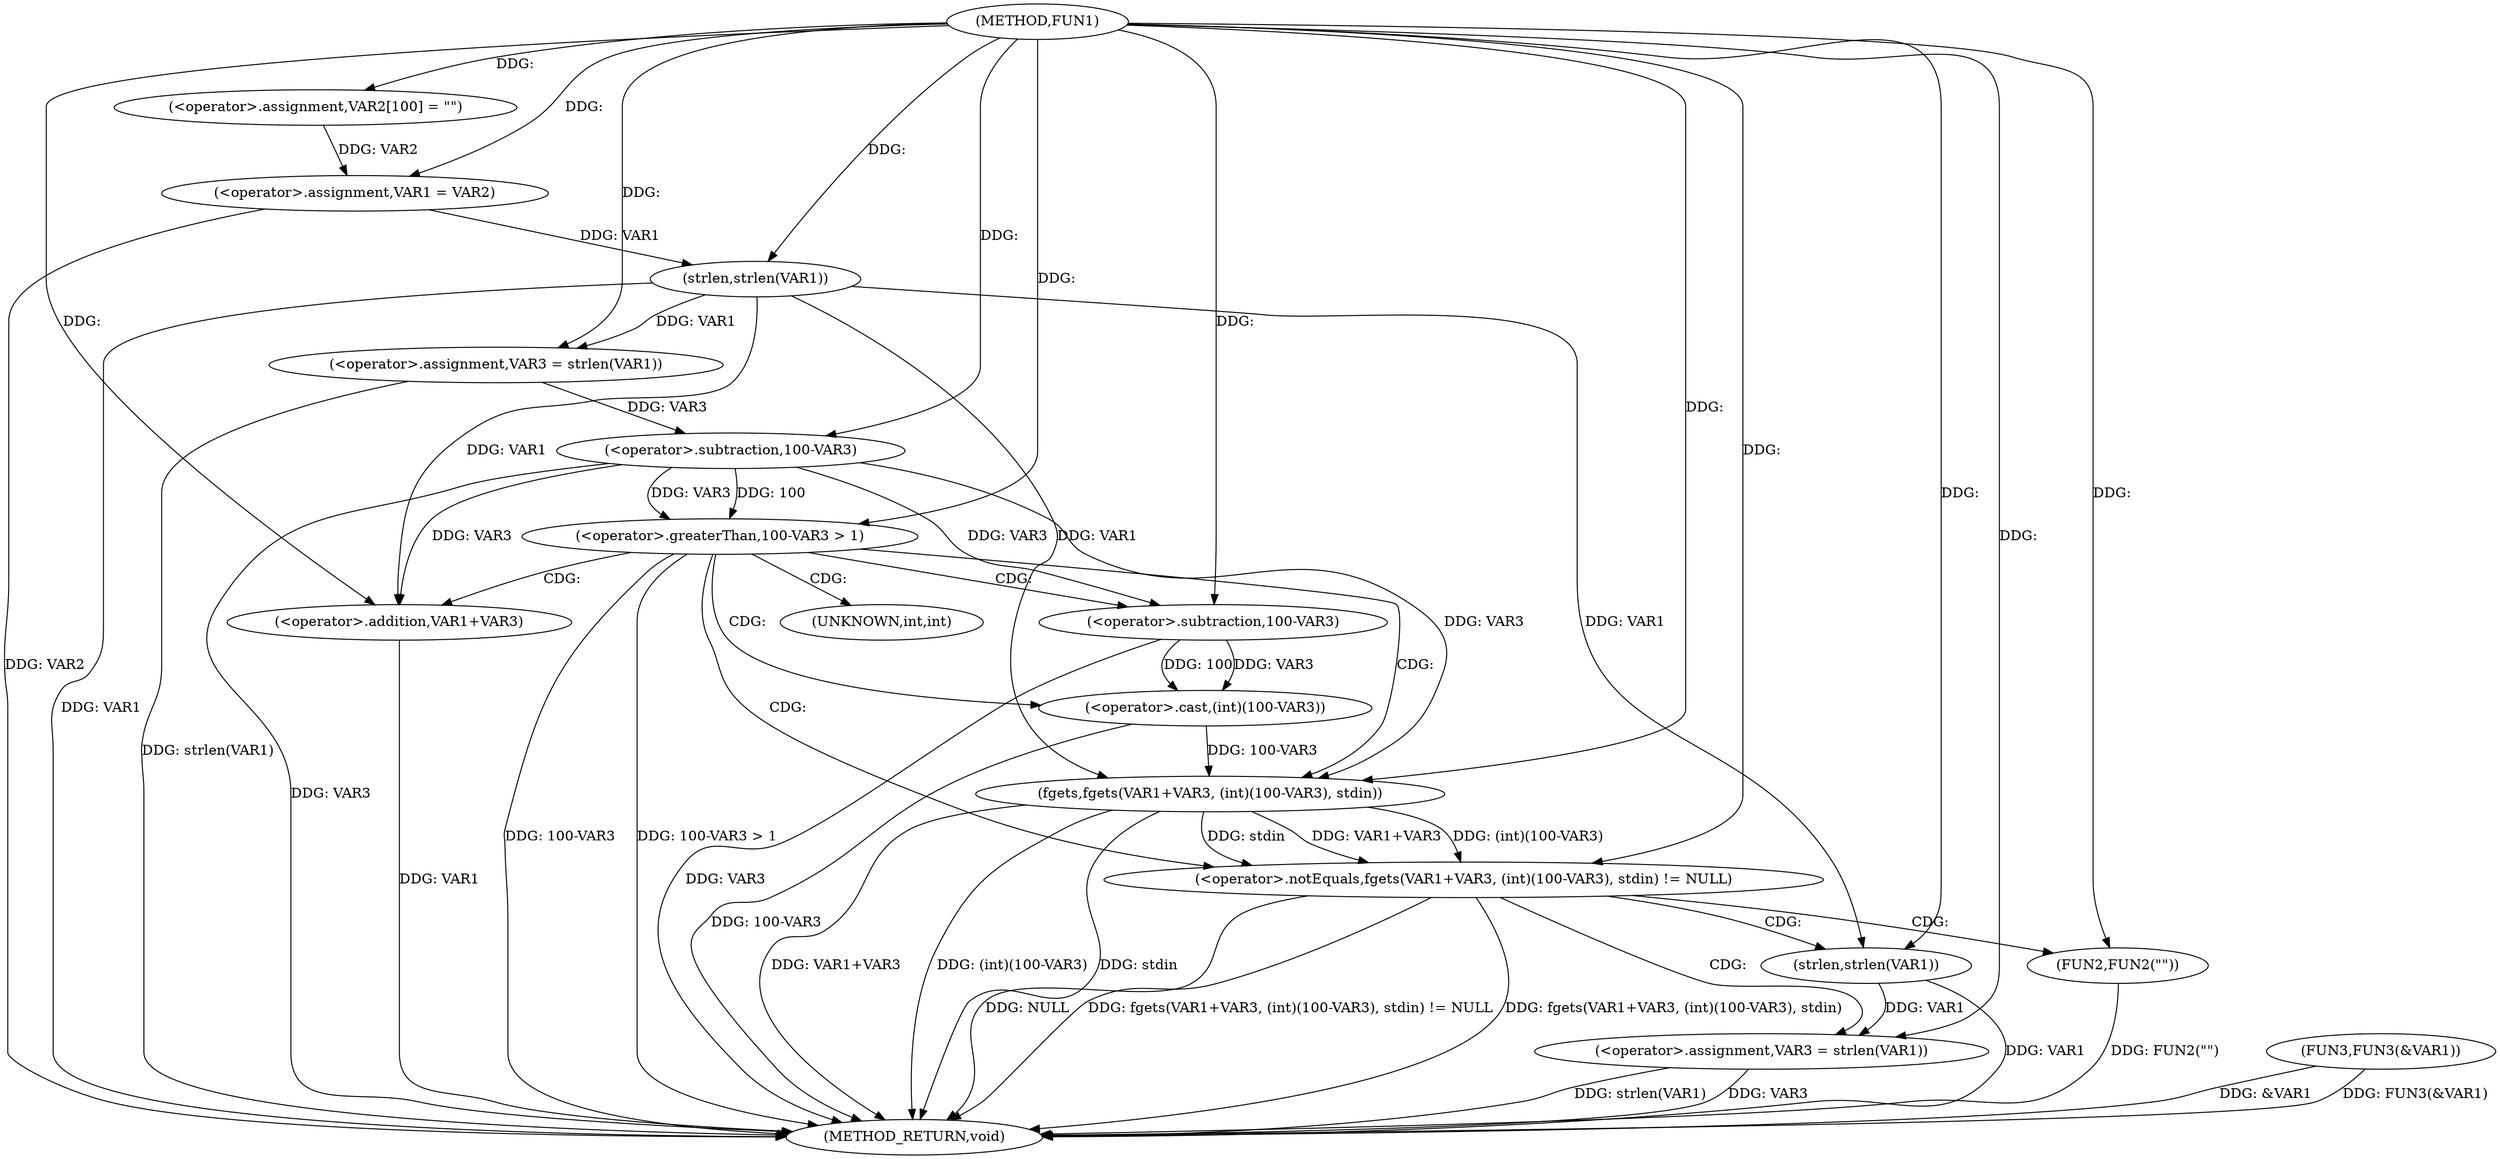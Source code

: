 digraph FUN1 {  
"1000100" [label = "(METHOD,FUN1)" ]
"1000149" [label = "(METHOD_RETURN,void)" ]
"1000104" [label = "(<operator>.assignment,VAR2[100] = \"\")" ]
"1000107" [label = "(<operator>.assignment,VAR1 = VAR2)" ]
"1000112" [label = "(<operator>.assignment,VAR3 = strlen(VAR1))" ]
"1000114" [label = "(strlen,strlen(VAR1))" ]
"1000117" [label = "(<operator>.greaterThan,100-VAR3 > 1)" ]
"1000118" [label = "(<operator>.subtraction,100-VAR3)" ]
"1000124" [label = "(<operator>.notEquals,fgets(VAR1+VAR3, (int)(100-VAR3), stdin) != NULL)" ]
"1000125" [label = "(fgets,fgets(VAR1+VAR3, (int)(100-VAR3), stdin))" ]
"1000126" [label = "(<operator>.addition,VAR1+VAR3)" ]
"1000129" [label = "(<operator>.cast,(int)(100-VAR3))" ]
"1000131" [label = "(<operator>.subtraction,100-VAR3)" ]
"1000137" [label = "(<operator>.assignment,VAR3 = strlen(VAR1))" ]
"1000139" [label = "(strlen,strlen(VAR1))" ]
"1000144" [label = "(FUN2,FUN2(\"\"))" ]
"1000146" [label = "(FUN3,FUN3(&VAR1))" ]
"1000130" [label = "(UNKNOWN,int,int)" ]
  "1000117" -> "1000149"  [ label = "DDG: 100-VAR3 > 1"] 
  "1000125" -> "1000149"  [ label = "DDG: VAR1+VAR3"] 
  "1000124" -> "1000149"  [ label = "DDG: fgets(VAR1+VAR3, (int)(100-VAR3), stdin)"] 
  "1000112" -> "1000149"  [ label = "DDG: strlen(VAR1)"] 
  "1000137" -> "1000149"  [ label = "DDG: strlen(VAR1)"] 
  "1000139" -> "1000149"  [ label = "DDG: VAR1"] 
  "1000114" -> "1000149"  [ label = "DDG: VAR1"] 
  "1000126" -> "1000149"  [ label = "DDG: VAR1"] 
  "1000117" -> "1000149"  [ label = "DDG: 100-VAR3"] 
  "1000137" -> "1000149"  [ label = "DDG: VAR3"] 
  "1000146" -> "1000149"  [ label = "DDG: FUN3(&VAR1)"] 
  "1000146" -> "1000149"  [ label = "DDG: &VAR1"] 
  "1000125" -> "1000149"  [ label = "DDG: (int)(100-VAR3)"] 
  "1000144" -> "1000149"  [ label = "DDG: FUN2(\"\")"] 
  "1000125" -> "1000149"  [ label = "DDG: stdin"] 
  "1000131" -> "1000149"  [ label = "DDG: VAR3"] 
  "1000124" -> "1000149"  [ label = "DDG: NULL"] 
  "1000118" -> "1000149"  [ label = "DDG: VAR3"] 
  "1000107" -> "1000149"  [ label = "DDG: VAR2"] 
  "1000129" -> "1000149"  [ label = "DDG: 100-VAR3"] 
  "1000124" -> "1000149"  [ label = "DDG: fgets(VAR1+VAR3, (int)(100-VAR3), stdin) != NULL"] 
  "1000100" -> "1000104"  [ label = "DDG: "] 
  "1000104" -> "1000107"  [ label = "DDG: VAR2"] 
  "1000100" -> "1000107"  [ label = "DDG: "] 
  "1000114" -> "1000112"  [ label = "DDG: VAR1"] 
  "1000100" -> "1000112"  [ label = "DDG: "] 
  "1000107" -> "1000114"  [ label = "DDG: VAR1"] 
  "1000100" -> "1000114"  [ label = "DDG: "] 
  "1000118" -> "1000117"  [ label = "DDG: 100"] 
  "1000118" -> "1000117"  [ label = "DDG: VAR3"] 
  "1000100" -> "1000118"  [ label = "DDG: "] 
  "1000112" -> "1000118"  [ label = "DDG: VAR3"] 
  "1000100" -> "1000117"  [ label = "DDG: "] 
  "1000125" -> "1000124"  [ label = "DDG: VAR1+VAR3"] 
  "1000125" -> "1000124"  [ label = "DDG: (int)(100-VAR3)"] 
  "1000125" -> "1000124"  [ label = "DDG: stdin"] 
  "1000114" -> "1000125"  [ label = "DDG: VAR1"] 
  "1000100" -> "1000125"  [ label = "DDG: "] 
  "1000118" -> "1000125"  [ label = "DDG: VAR3"] 
  "1000114" -> "1000126"  [ label = "DDG: VAR1"] 
  "1000100" -> "1000126"  [ label = "DDG: "] 
  "1000118" -> "1000126"  [ label = "DDG: VAR3"] 
  "1000129" -> "1000125"  [ label = "DDG: 100-VAR3"] 
  "1000131" -> "1000129"  [ label = "DDG: 100"] 
  "1000131" -> "1000129"  [ label = "DDG: VAR3"] 
  "1000100" -> "1000131"  [ label = "DDG: "] 
  "1000118" -> "1000131"  [ label = "DDG: VAR3"] 
  "1000100" -> "1000124"  [ label = "DDG: "] 
  "1000139" -> "1000137"  [ label = "DDG: VAR1"] 
  "1000100" -> "1000137"  [ label = "DDG: "] 
  "1000100" -> "1000139"  [ label = "DDG: "] 
  "1000114" -> "1000139"  [ label = "DDG: VAR1"] 
  "1000100" -> "1000144"  [ label = "DDG: "] 
  "1000117" -> "1000129"  [ label = "CDG: "] 
  "1000117" -> "1000124"  [ label = "CDG: "] 
  "1000117" -> "1000125"  [ label = "CDG: "] 
  "1000117" -> "1000130"  [ label = "CDG: "] 
  "1000117" -> "1000131"  [ label = "CDG: "] 
  "1000117" -> "1000126"  [ label = "CDG: "] 
  "1000124" -> "1000137"  [ label = "CDG: "] 
  "1000124" -> "1000139"  [ label = "CDG: "] 
  "1000124" -> "1000144"  [ label = "CDG: "] 
}
